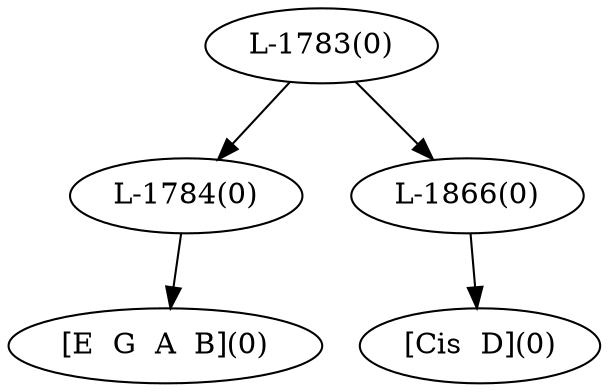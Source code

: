 digraph sample{
"L-1784(0)"->"[E  G  A  B](0)"
"L-1866(0)"->"[Cis  D](0)"
"L-1783(0)"->"L-1784(0)"
"L-1783(0)"->"L-1866(0)"
{rank = min; "L-1783(0)"}
{rank = same; "L-1784(0)"; "L-1866(0)";}
{rank = max; "[Cis  D](0)"; "[E  G  A  B](0)";}
}